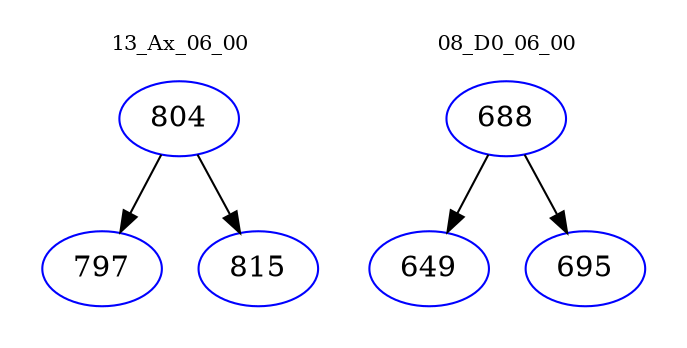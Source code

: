 digraph{
subgraph cluster_0 {
color = white
label = "13_Ax_06_00";
fontsize=10;
T0_804 [label="804", color="blue"]
T0_804 -> T0_797 [color="black"]
T0_797 [label="797", color="blue"]
T0_804 -> T0_815 [color="black"]
T0_815 [label="815", color="blue"]
}
subgraph cluster_1 {
color = white
label = "08_D0_06_00";
fontsize=10;
T1_688 [label="688", color="blue"]
T1_688 -> T1_649 [color="black"]
T1_649 [label="649", color="blue"]
T1_688 -> T1_695 [color="black"]
T1_695 [label="695", color="blue"]
}
}

